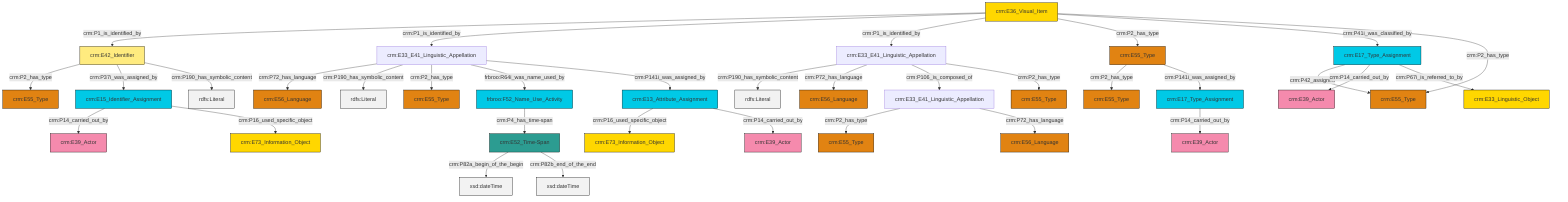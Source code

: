 graph TD
classDef Literal fill:#f2f2f2,stroke:#000000;
classDef CRM_Entity fill:#FFFFFF,stroke:#000000;
classDef Temporal_Entity fill:#00C9E6, stroke:#000000;
classDef Type fill:#E18312, stroke:#000000;
classDef Time-Span fill:#2C9C91, stroke:#000000;
classDef Appellation fill:#FFEB7F, stroke:#000000;
classDef Place fill:#008836, stroke:#000000;
classDef Persistent_Item fill:#B266B2, stroke:#000000;
classDef Conceptual_Object fill:#FFD700, stroke:#000000;
classDef Physical_Thing fill:#D2B48C, stroke:#000000;
classDef Actor fill:#f58aad, stroke:#000000;
classDef PC_Classes fill:#4ce600, stroke:#000000;
classDef Multi fill:#cccccc,stroke:#000000;

2["crm:E33_E41_Linguistic_Appellation"]:::Default -->|crm:P72_has_language| 3["crm:E56_Language"]:::Type
4["crm:E13_Attribute_Assignment"]:::Temporal_Entity -->|crm:P16_used_specific_object| 5["crm:E73_Information_Object"]:::Conceptual_Object
6["crm:E55_Type"]:::Type -->|crm:P2_has_type| 7["crm:E55_Type"]:::Type
2["crm:E33_E41_Linguistic_Appellation"]:::Default -->|crm:P190_has_symbolic_content| 8[rdfs:Literal]:::Literal
9["crm:E33_E41_Linguistic_Appellation"]:::Default -->|crm:P190_has_symbolic_content| 10[rdfs:Literal]:::Literal
2["crm:E33_E41_Linguistic_Appellation"]:::Default -->|crm:P2_has_type| 12["crm:E55_Type"]:::Type
13["crm:E42_Identifier"]:::Appellation -->|crm:P2_has_type| 14["crm:E55_Type"]:::Type
17["crm:E15_Identifier_Assignment"]:::Temporal_Entity -->|crm:P14_carried_out_by| 18["crm:E39_Actor"]:::Actor
9["crm:E33_E41_Linguistic_Appellation"]:::Default -->|crm:P72_has_language| 25["crm:E56_Language"]:::Type
4["crm:E13_Attribute_Assignment"]:::Temporal_Entity -->|crm:P14_carried_out_by| 26["crm:E39_Actor"]:::Actor
17["crm:E15_Identifier_Assignment"]:::Temporal_Entity -->|crm:P16_used_specific_object| 27["crm:E73_Information_Object"]:::Conceptual_Object
19["crm:E36_Visual_Item"]:::Conceptual_Object -->|crm:P1_is_identified_by| 13["crm:E42_Identifier"]:::Appellation
0["crm:E17_Type_Assignment"]:::Temporal_Entity -->|crm:P42_assigned| 15["crm:E55_Type"]:::Type
21["crm:E33_E41_Linguistic_Appellation"]:::Default -->|crm:P2_has_type| 30["crm:E55_Type"]:::Type
13["crm:E42_Identifier"]:::Appellation -->|crm:P37i_was_assigned_by| 17["crm:E15_Identifier_Assignment"]:::Temporal_Entity
0["crm:E17_Type_Assignment"]:::Temporal_Entity -->|crm:P14_carried_out_by| 23["crm:E39_Actor"]:::Actor
0["crm:E17_Type_Assignment"]:::Temporal_Entity -->|crm:P67i_is_referred_to_by| 33["crm:E33_Linguistic_Object"]:::Conceptual_Object
9["crm:E33_E41_Linguistic_Appellation"]:::Default -->|crm:P106_is_composed_of| 21["crm:E33_E41_Linguistic_Appellation"]:::Default
31["crm:E17_Type_Assignment"]:::Temporal_Entity -->|crm:P14_carried_out_by| 43["crm:E39_Actor"]:::Actor
21["crm:E33_E41_Linguistic_Appellation"]:::Default -->|crm:P72_has_language| 45["crm:E56_Language"]:::Type
28["frbroo:F52_Name_Use_Activity"]:::Temporal_Entity -->|crm:P4_has_time-span| 39["crm:E52_Time-Span"]:::Time-Span
19["crm:E36_Visual_Item"]:::Conceptual_Object -->|crm:P1_is_identified_by| 2["crm:E33_E41_Linguistic_Appellation"]:::Default
39["crm:E52_Time-Span"]:::Time-Span -->|crm:P82a_begin_of_the_begin| 48[xsd:dateTime]:::Literal
39["crm:E52_Time-Span"]:::Time-Span -->|crm:P82b_end_of_the_end| 50[xsd:dateTime]:::Literal
13["crm:E42_Identifier"]:::Appellation -->|crm:P190_has_symbolic_content| 51[rdfs:Literal]:::Literal
6["crm:E55_Type"]:::Type -->|crm:P141i_was_assigned_by| 31["crm:E17_Type_Assignment"]:::Temporal_Entity
19["crm:E36_Visual_Item"]:::Conceptual_Object -->|crm:P1_is_identified_by| 9["crm:E33_E41_Linguistic_Appellation"]:::Default
19["crm:E36_Visual_Item"]:::Conceptual_Object -->|crm:P2_has_type| 6["crm:E55_Type"]:::Type
2["crm:E33_E41_Linguistic_Appellation"]:::Default -->|frbroo:R64i_was_name_used_by| 28["frbroo:F52_Name_Use_Activity"]:::Temporal_Entity
9["crm:E33_E41_Linguistic_Appellation"]:::Default -->|crm:P2_has_type| 41["crm:E55_Type"]:::Type
19["crm:E36_Visual_Item"]:::Conceptual_Object -->|crm:P41i_was_classified_by| 0["crm:E17_Type_Assignment"]:::Temporal_Entity
19["crm:E36_Visual_Item"]:::Conceptual_Object -->|crm:P2_has_type| 15["crm:E55_Type"]:::Type
2["crm:E33_E41_Linguistic_Appellation"]:::Default -->|crm:P141i_was_assigned_by| 4["crm:E13_Attribute_Assignment"]:::Temporal_Entity